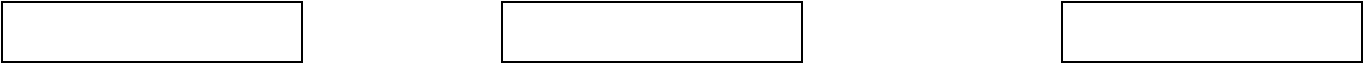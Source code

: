 <mxfile version="20.6.0" type="github">
  <diagram id="kgpKYQtTHZ0yAKxKKP6v" name="Page-1">
    <mxGraphModel dx="1483" dy="827" grid="1" gridSize="10" guides="1" tooltips="1" connect="1" arrows="1" fold="1" page="1" pageScale="1" pageWidth="850" pageHeight="1100" math="0" shadow="0">
      <root>
        <mxCell id="0" />
        <mxCell id="1" parent="0" />
        <mxCell id="KwYkT5dYBrba-oaxghys-1" value="" style="rounded=0;whiteSpace=wrap;html=1;" vertex="1" parent="1">
          <mxGeometry x="120" y="150" width="150" height="30" as="geometry" />
        </mxCell>
        <mxCell id="KwYkT5dYBrba-oaxghys-2" value="" style="rounded=0;whiteSpace=wrap;html=1;" vertex="1" parent="1">
          <mxGeometry x="370" y="150" width="150" height="30" as="geometry" />
        </mxCell>
        <mxCell id="KwYkT5dYBrba-oaxghys-3" value="" style="rounded=0;whiteSpace=wrap;html=1;" vertex="1" parent="1">
          <mxGeometry x="650" y="150" width="150" height="30" as="geometry" />
        </mxCell>
      </root>
    </mxGraphModel>
  </diagram>
</mxfile>
